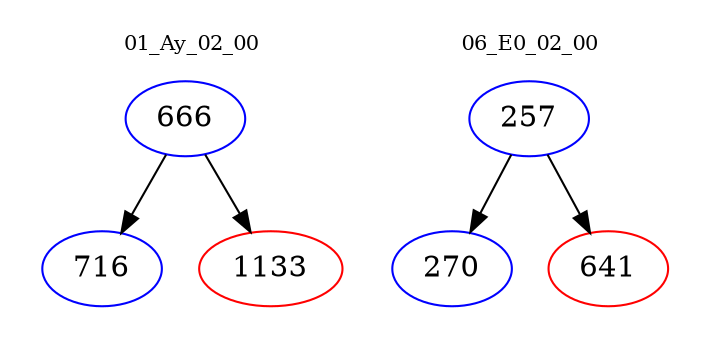 digraph{
subgraph cluster_0 {
color = white
label = "01_Ay_02_00";
fontsize=10;
T0_666 [label="666", color="blue"]
T0_666 -> T0_716 [color="black"]
T0_716 [label="716", color="blue"]
T0_666 -> T0_1133 [color="black"]
T0_1133 [label="1133", color="red"]
}
subgraph cluster_1 {
color = white
label = "06_E0_02_00";
fontsize=10;
T1_257 [label="257", color="blue"]
T1_257 -> T1_270 [color="black"]
T1_270 [label="270", color="blue"]
T1_257 -> T1_641 [color="black"]
T1_641 [label="641", color="red"]
}
}
